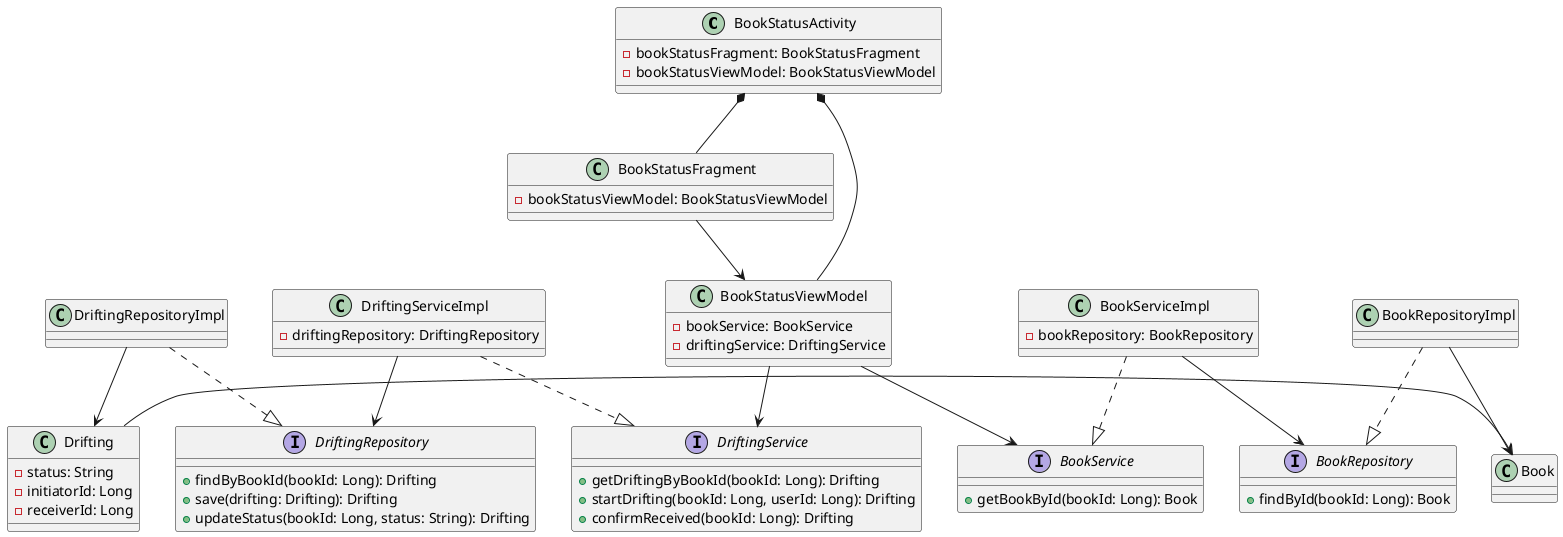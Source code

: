 @startuml
class BookStatusActivity {
    - bookStatusFragment: BookStatusFragment
    - bookStatusViewModel: BookStatusViewModel
}

class BookStatusFragment {
    - bookStatusViewModel: BookStatusViewModel
}

class BookStatusViewModel {
    - bookService: BookService
    - driftingService: DriftingService
}

interface BookService {
    + getBookById(bookId: Long): Book
}

class BookServiceImpl {
    - bookRepository: BookRepository
}

interface DriftingService {
    + getDriftingByBookId(bookId: Long): Drifting
    + startDrifting(bookId: Long, userId: Long): Drifting
    + confirmReceived(bookId: Long): Drifting
}

class DriftingServiceImpl {
    - driftingRepository: DriftingRepository
}

interface BookRepository {
    + findById(bookId: Long): Book
}

class BookRepositoryImpl

interface DriftingRepository {
    + findByBookId(bookId: Long): Drifting
    + save(drifting: Drifting): Drifting
    + updateStatus(bookId: Long, status: String): Drifting
}

class DriftingRepositoryImpl

class Book

class Drifting {
    - status: String
    - initiatorId: Long
    - receiverId: Long
}

BookStatusActivity *-- BookStatusFragment
BookStatusActivity *-- BookStatusViewModel
BookStatusFragment --> BookStatusViewModel
BookStatusViewModel --> BookService
BookStatusViewModel --> DriftingService
BookServiceImpl ..|> BookService
BookServiceImpl --> BookRepository
DriftingServiceImpl ..|> DriftingService
DriftingServiceImpl --> DriftingRepository
BookRepositoryImpl ..|> BookRepository
DriftingRepositoryImpl ..|> DriftingRepository
BookRepositoryImpl --> Book
DriftingRepositoryImpl --> Drifting
Drifting -> Book
@enduml
